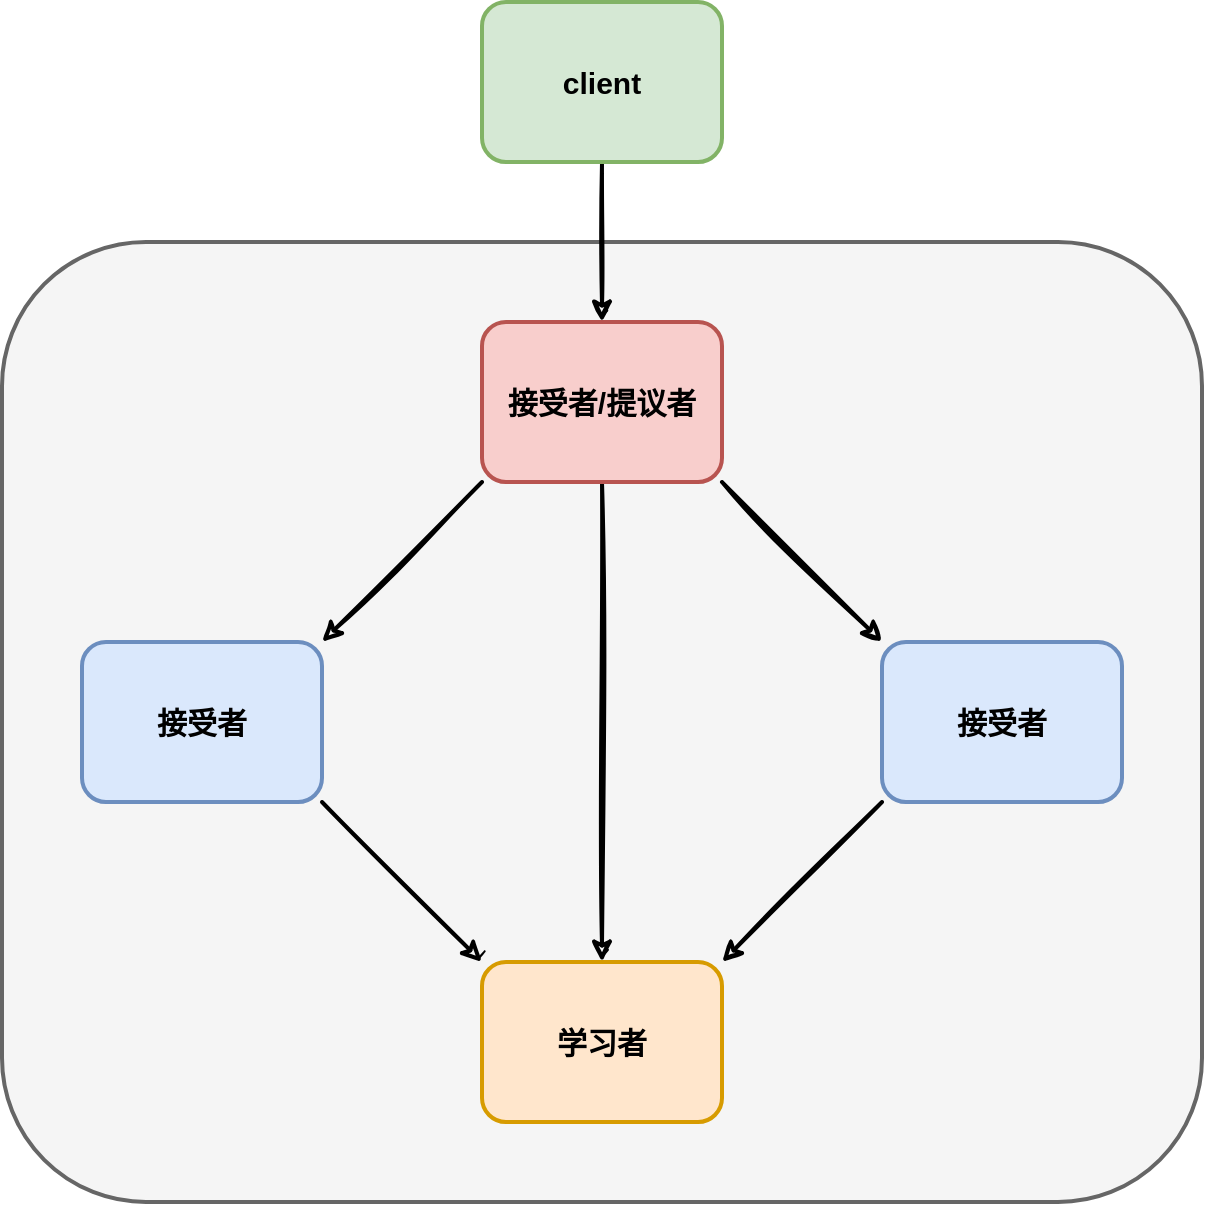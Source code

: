 <mxfile version="20.6.0" type="github">
  <diagram id="ibspxNUeYR8Sr7Iqr9Nt" name="第 1 页">
    <mxGraphModel dx="1773" dy="1703" grid="1" gridSize="10" guides="1" tooltips="1" connect="1" arrows="1" fold="1" page="1" pageScale="1" pageWidth="827" pageHeight="1169" math="0" shadow="0">
      <root>
        <mxCell id="0" />
        <mxCell id="1" parent="0" />
        <mxCell id="4lWHuPYtFggUdT9GiCiC-4" value="" style="rounded=1;whiteSpace=wrap;html=1;strokeWidth=2;fillWeight=4;hachureGap=8;hachureAngle=45;fillColor=#f5f5f5;sketch=0;fontSize=15;fontColor=#333333;strokeColor=#666666;" vertex="1" parent="1">
          <mxGeometry x="-40" y="80" width="600" height="480" as="geometry" />
        </mxCell>
        <mxCell id="4lWHuPYtFggUdT9GiCiC-9" style="edgeStyle=orthogonalEdgeStyle;rounded=0;orthogonalLoop=1;jettySize=auto;html=1;fontSize=15;sketch=1;strokeWidth=2;" edge="1" parent="1" source="4lWHuPYtFggUdT9GiCiC-1" target="4lWHuPYtFggUdT9GiCiC-8">
          <mxGeometry relative="1" as="geometry" />
        </mxCell>
        <mxCell id="4lWHuPYtFggUdT9GiCiC-1" value="接受者/提议者" style="rounded=1;whiteSpace=wrap;html=1;strokeWidth=2;fillWeight=4;hachureGap=8;hachureAngle=45;fillColor=#f8cecc;sketch=0;strokeColor=#b85450;fontSize=15;fontStyle=1" vertex="1" parent="1">
          <mxGeometry x="200" y="120" width="120" height="80" as="geometry" />
        </mxCell>
        <mxCell id="4lWHuPYtFggUdT9GiCiC-2" value="接受者" style="rounded=1;whiteSpace=wrap;html=1;strokeWidth=2;fillWeight=4;hachureGap=8;hachureAngle=45;fillColor=#dae8fc;sketch=0;strokeColor=#6c8ebf;fontSize=15;fontStyle=1" vertex="1" parent="1">
          <mxGeometry x="400" y="280" width="120" height="80" as="geometry" />
        </mxCell>
        <mxCell id="4lWHuPYtFggUdT9GiCiC-3" value="接受者" style="rounded=1;whiteSpace=wrap;html=1;strokeWidth=2;fillWeight=4;hachureGap=8;hachureAngle=45;fillColor=#dae8fc;sketch=0;strokeColor=#6c8ebf;fontSize=15;fontStyle=1" vertex="1" parent="1">
          <mxGeometry y="280" width="120" height="80" as="geometry" />
        </mxCell>
        <mxCell id="4lWHuPYtFggUdT9GiCiC-6" style="edgeStyle=orthogonalEdgeStyle;rounded=0;orthogonalLoop=1;jettySize=auto;html=1;entryX=0.5;entryY=0;entryDx=0;entryDy=0;fontSize=15;strokeWidth=2;sketch=1;" edge="1" parent="1" source="4lWHuPYtFggUdT9GiCiC-5" target="4lWHuPYtFggUdT9GiCiC-1">
          <mxGeometry relative="1" as="geometry" />
        </mxCell>
        <mxCell id="4lWHuPYtFggUdT9GiCiC-5" value="client" style="rounded=1;whiteSpace=wrap;html=1;strokeWidth=2;fillWeight=4;hachureGap=8;hachureAngle=45;fillColor=#d5e8d4;sketch=0;strokeColor=#82b366;fontSize=15;fontStyle=1" vertex="1" parent="1">
          <mxGeometry x="200" y="-40" width="120" height="80" as="geometry" />
        </mxCell>
        <mxCell id="4lWHuPYtFggUdT9GiCiC-8" value="学习者" style="rounded=1;whiteSpace=wrap;html=1;strokeWidth=2;fillWeight=4;hachureGap=8;hachureAngle=45;fillColor=#ffe6cc;sketch=0;strokeColor=#d79b00;fontSize=15;fontStyle=1" vertex="1" parent="1">
          <mxGeometry x="200" y="440" width="120" height="80" as="geometry" />
        </mxCell>
        <mxCell id="4lWHuPYtFggUdT9GiCiC-12" value="" style="endArrow=classic;html=1;rounded=0;fontSize=15;exitX=0;exitY=1;exitDx=0;exitDy=0;entryX=1;entryY=0;entryDx=0;entryDy=0;strokeWidth=2;sketch=1;" edge="1" parent="1" source="4lWHuPYtFggUdT9GiCiC-1" target="4lWHuPYtFggUdT9GiCiC-3">
          <mxGeometry width="50" height="50" relative="1" as="geometry">
            <mxPoint x="200" y="310" as="sourcePoint" />
            <mxPoint x="250" y="260" as="targetPoint" />
          </mxGeometry>
        </mxCell>
        <mxCell id="4lWHuPYtFggUdT9GiCiC-13" value="" style="endArrow=classic;html=1;rounded=0;fontSize=15;exitX=1;exitY=1;exitDx=0;exitDy=0;entryX=0;entryY=0;entryDx=0;entryDy=0;sketch=1;strokeWidth=2;" edge="1" parent="1" source="4lWHuPYtFggUdT9GiCiC-1" target="4lWHuPYtFggUdT9GiCiC-2">
          <mxGeometry width="50" height="50" relative="1" as="geometry">
            <mxPoint x="180" y="360" as="sourcePoint" />
            <mxPoint x="230" y="310" as="targetPoint" />
          </mxGeometry>
        </mxCell>
        <mxCell id="4lWHuPYtFggUdT9GiCiC-14" value="" style="endArrow=classic;html=1;rounded=0;fontSize=15;exitX=1;exitY=1;exitDx=0;exitDy=0;entryX=0;entryY=0;entryDx=0;entryDy=0;strokeWidth=2;sketch=1;" edge="1" parent="1" source="4lWHuPYtFggUdT9GiCiC-3" target="4lWHuPYtFggUdT9GiCiC-8">
          <mxGeometry width="50" height="50" relative="1" as="geometry">
            <mxPoint x="20" y="500" as="sourcePoint" />
            <mxPoint x="70" y="450" as="targetPoint" />
          </mxGeometry>
        </mxCell>
        <mxCell id="4lWHuPYtFggUdT9GiCiC-15" value="" style="endArrow=classic;html=1;rounded=0;fontSize=15;exitX=0;exitY=1;exitDx=0;exitDy=0;entryX=1;entryY=0;entryDx=0;entryDy=0;strokeWidth=2;sketch=1;" edge="1" parent="1" source="4lWHuPYtFggUdT9GiCiC-2" target="4lWHuPYtFggUdT9GiCiC-8">
          <mxGeometry width="50" height="50" relative="1" as="geometry">
            <mxPoint x="130" y="370" as="sourcePoint" />
            <mxPoint x="210" y="450" as="targetPoint" />
          </mxGeometry>
        </mxCell>
      </root>
    </mxGraphModel>
  </diagram>
</mxfile>
